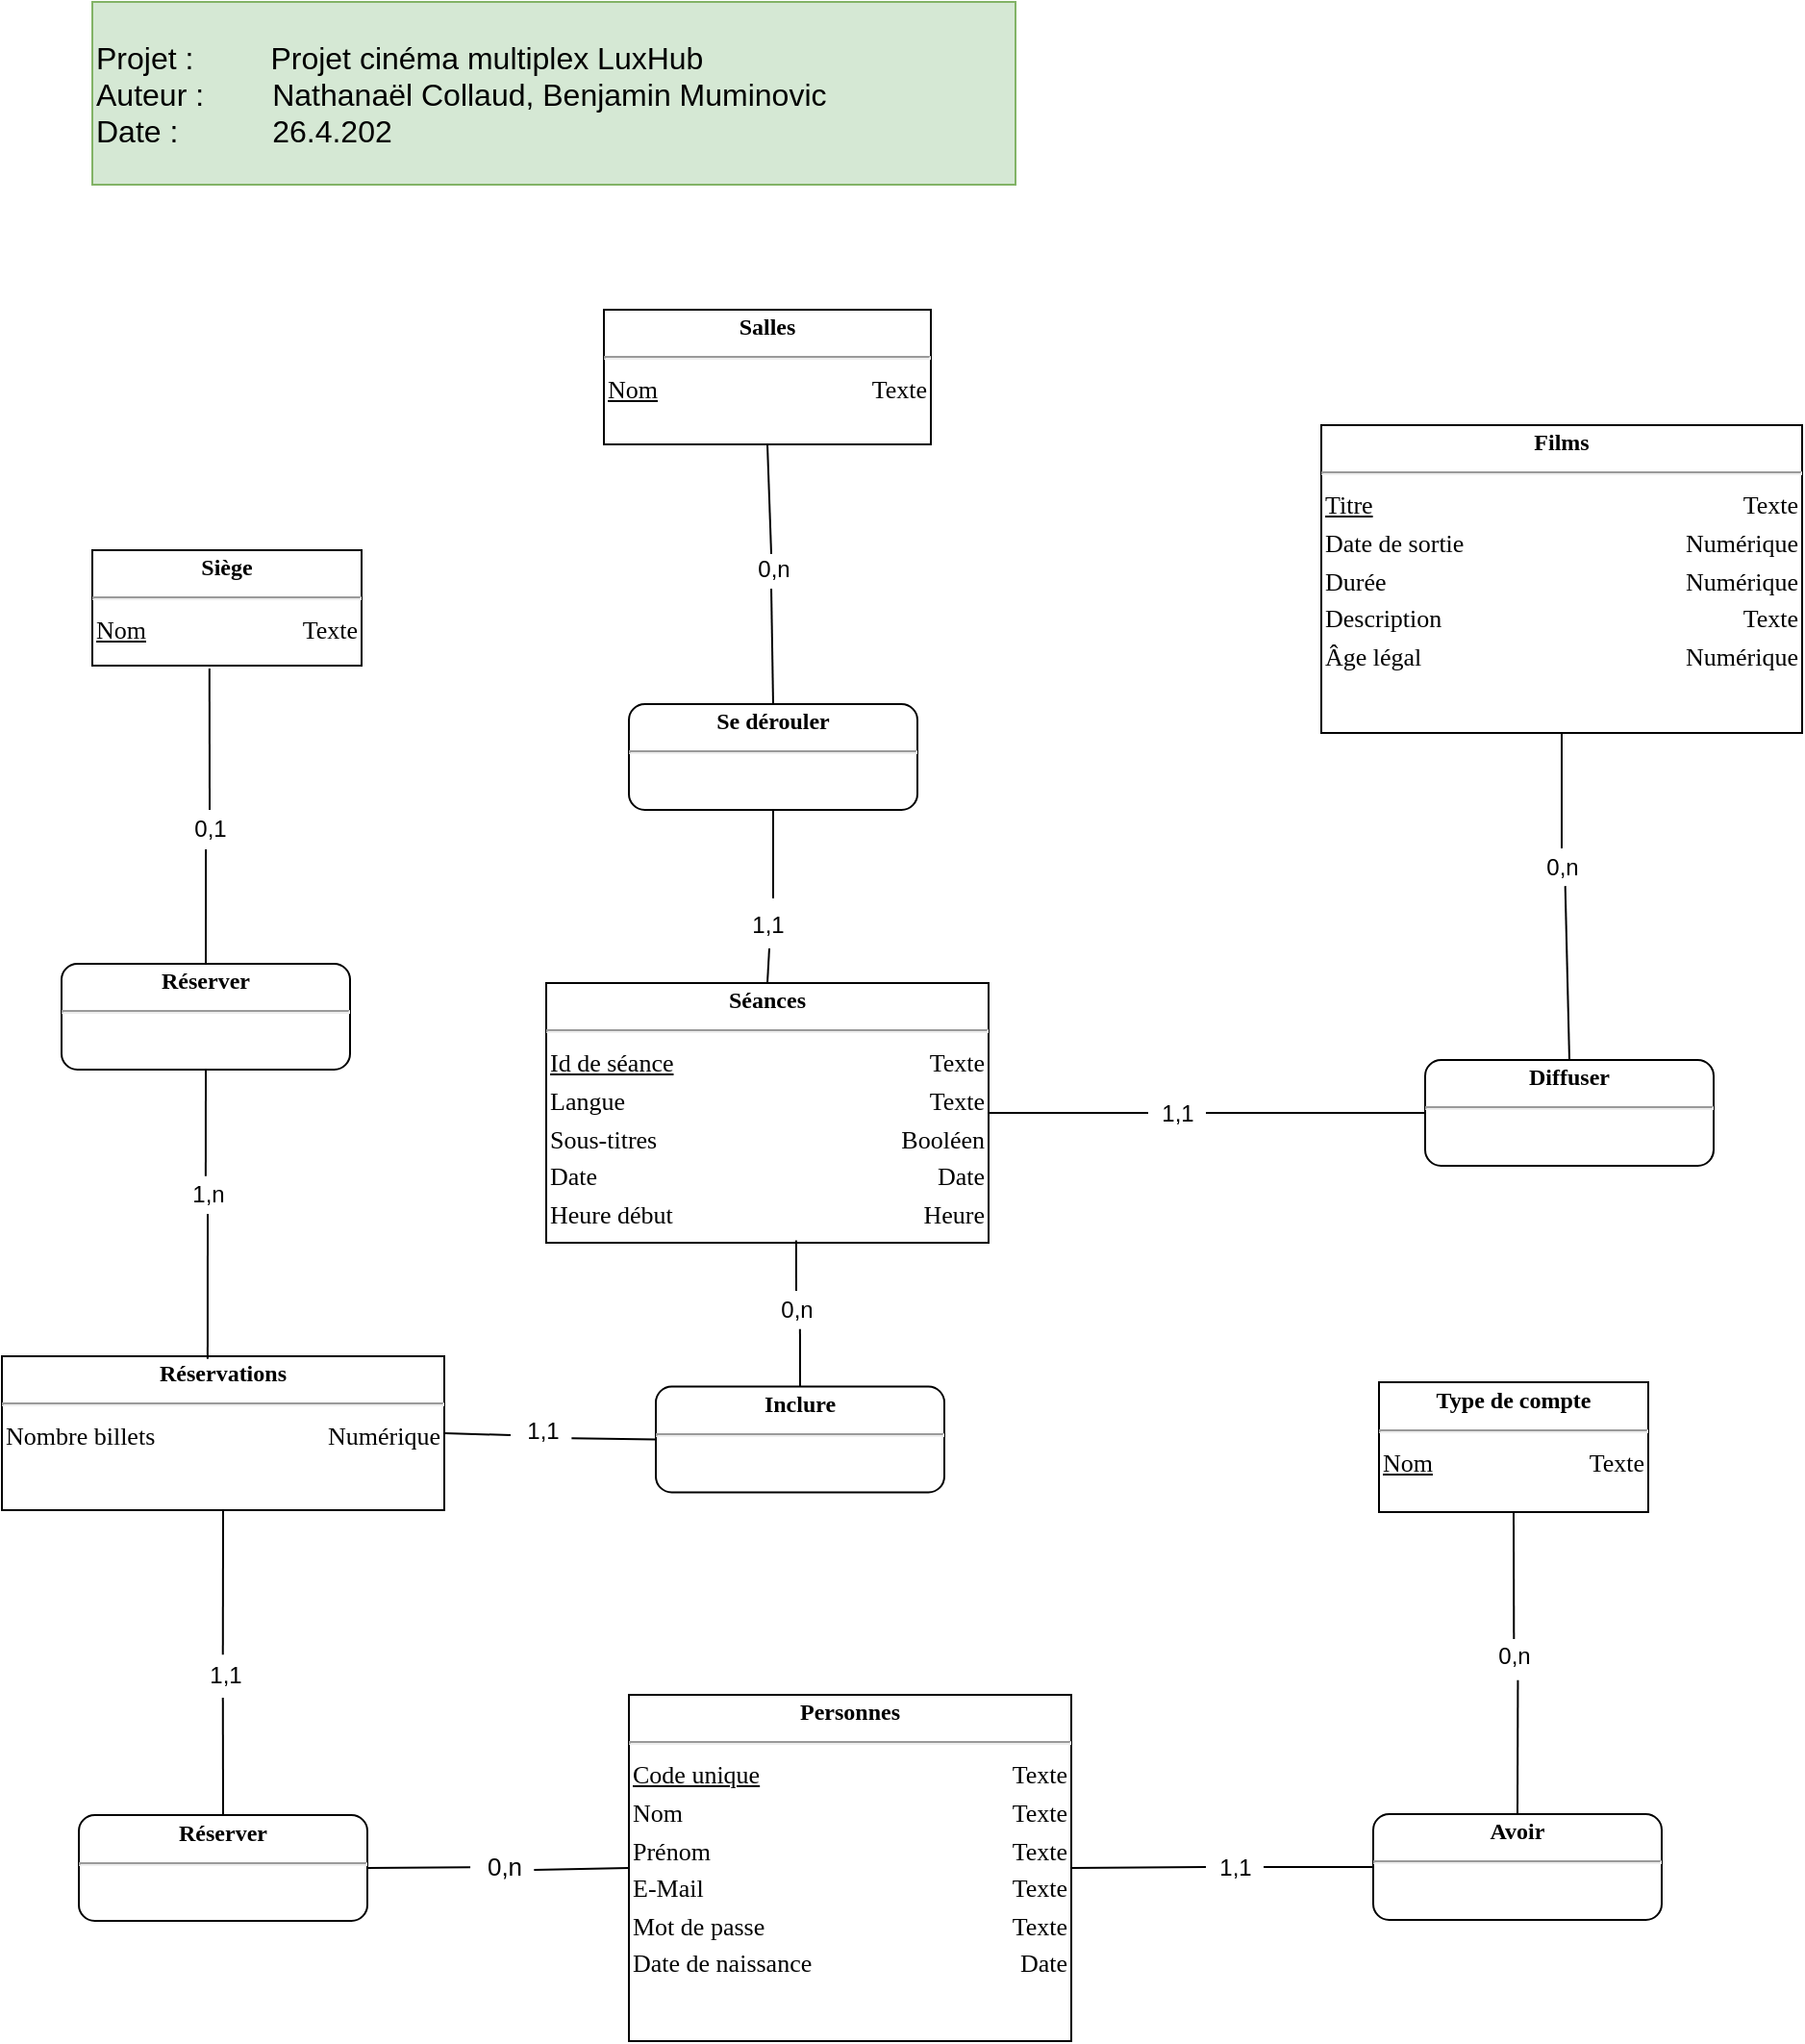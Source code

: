 <mxfile version="14.6.5" type="device"><diagram name="Page-1" id="2ca16b54-16f6-2749-3443-fa8db7711227"><mxGraphModel dx="2031" dy="1209" grid="0" gridSize="10" guides="1" tooltips="1" connect="1" arrows="1" fold="1" page="0" pageScale="1" pageWidth="1100" pageHeight="850" background="#ffffff" math="0" shadow="0"><root><mxCell id="0"/><mxCell id="1" parent="0"/><mxCell id="npQP1m-oYdjklv1HS_uw-22" value="Projet :&amp;nbsp; &amp;nbsp; &amp;nbsp; &amp;nbsp; &amp;nbsp;Projet cinéma multiplex LuxHub&lt;br&gt;&lt;span style=&quot;text-align: center&quot;&gt;Auteur :&amp;nbsp; &amp;nbsp; &amp;nbsp; &amp;nbsp; Nathanaël Collaud, Benjamin Muminovic&lt;/span&gt;&lt;br&gt;&lt;div&gt;Date :&amp;nbsp; &amp;nbsp; &amp;nbsp; &amp;nbsp; &amp;nbsp; &amp;nbsp;26.4.202&lt;/div&gt;" style="rounded=0;whiteSpace=wrap;html=1;labelBackgroundColor=none;strokeColor=#82b366;fontSize=16;align=left;fillColor=#d5e8d4;" parent="1" vertex="1"><mxGeometry x="111" y="60" width="480" height="95" as="geometry"/></mxCell><mxCell id="y3_k6lL5SO-q84q0xsFk-9" value="&lt;div style=&quot;box-sizing: border-box ; width: 100% ; padding: 2px&quot;&gt;&lt;span style=&quot;background-color: rgb(255 , 255 , 255)&quot;&gt;&lt;b&gt;Salles&lt;/b&gt;&lt;/span&gt;&lt;/div&gt;&lt;hr&gt;&lt;table style=&quot;width: 100% ; font-size: 1em&quot; cellpadding=&quot;2&quot; cellspacing=&quot;0&quot;&gt;&lt;tbody style=&quot;font-size: 13px&quot;&gt;&lt;tr&gt;&lt;td style=&quot;text-align: left&quot;&gt;&lt;u&gt;Nom&lt;/u&gt;&lt;/td&gt;&lt;td style=&quot;text-align: right&quot;&gt;Texte&lt;/td&gt;&lt;/tr&gt;&lt;/tbody&gt;&lt;/table&gt;" style="verticalAlign=top;align=center;overflow=fill;html=1;rounded=0;shadow=0;comic=0;labelBackgroundColor=none;strokeColor=#000000;strokeWidth=1;fillColor=#ffffff;fontFamily=Verdana;fontSize=12;fontColor=#000000;" parent="1" vertex="1"><mxGeometry x="377" y="220" width="170" height="70" as="geometry"/></mxCell><mxCell id="N_drdmIbZlRpYDieo-4r-4" value="" style="endArrow=none;html=1;exitX=1;exitY=0.5;exitDx=0;exitDy=0;entryX=0;entryY=0.5;entryDx=0;entryDy=0;" parent="1" source="IOePYA0oN1OY-JQut1BQ-10" target="IOePYA0oN1OY-JQut1BQ-1" edge="1"><mxGeometry width="50" height="50" relative="1" as="geometry"><mxPoint x="1230" y="325" as="sourcePoint"/><mxPoint x="930" y="142.5" as="targetPoint"/></mxGeometry></mxCell><mxCell id="IOePYA0oN1OY-JQut1BQ-1" value="&lt;div style=&quot;box-sizing: border-box ; width: 100% ; padding: 2px&quot;&gt;&lt;span style=&quot;background-color: rgb(255 , 255 , 255)&quot;&gt;&lt;b&gt;Diffuser&lt;/b&gt;&lt;/span&gt;&lt;/div&gt;&lt;hr&gt;&lt;table style=&quot;width: 100% ; font-size: 1em&quot; cellpadding=&quot;2&quot; cellspacing=&quot;0&quot;&gt;&lt;tbody&gt;&lt;tr&gt;&lt;td style=&quot;text-align: left&quot;&gt;&lt;br&gt;&lt;/td&gt;&lt;td style=&quot;text-align: right&quot;&gt;&lt;br&gt;&lt;/td&gt;&lt;/tr&gt;&lt;/tbody&gt;&lt;/table&gt;" style="verticalAlign=top;align=center;overflow=fill;html=1;rounded=1;shadow=0;comic=0;labelBackgroundColor=none;strokeColor=#000000;strokeWidth=1;fillColor=#ffffff;fontFamily=Verdana;fontSize=12;fontColor=#000000;" parent="1" vertex="1"><mxGeometry x="804" y="610" width="150" height="55" as="geometry"/></mxCell><mxCell id="IOePYA0oN1OY-JQut1BQ-10" value="1,1" style="text;html=1;align=center;verticalAlign=middle;resizable=0;points=[];autosize=1;" parent="1" vertex="1"><mxGeometry x="660" y="627.5" width="30" height="20" as="geometry"/></mxCell><mxCell id="IOePYA0oN1OY-JQut1BQ-20" value="" style="endArrow=none;html=1;exitX=1;exitY=0.5;exitDx=0;exitDy=0;entryX=0;entryY=0.5;entryDx=0;entryDy=0;" parent="1" source="q_jguiIQMxkzSHi_r5aI-1" target="IOePYA0oN1OY-JQut1BQ-10" edge="1"><mxGeometry width="50" height="50" relative="1" as="geometry"><mxPoint x="770" y="95" as="sourcePoint"/><mxPoint x="890" y="95" as="targetPoint"/></mxGeometry></mxCell><mxCell id="uqItWnH2ycCdzOdVIIUY-1" value="&lt;div style=&quot;box-sizing: border-box ; width: 100% ; padding: 2px&quot;&gt;&lt;span style=&quot;background-color: rgb(255 , 255 , 255)&quot;&gt;&lt;b&gt;Films&lt;/b&gt;&lt;/span&gt;&lt;/div&gt;&lt;hr&gt;&lt;table style=&quot;width: 100% ; font-size: 1em&quot; cellpadding=&quot;2&quot; cellspacing=&quot;0&quot;&gt;&lt;tbody style=&quot;font-size: 13px&quot;&gt;&lt;tr&gt;&lt;td style=&quot;text-align: left&quot;&gt;&lt;u&gt;Titre&lt;/u&gt;&lt;/td&gt;&lt;td style=&quot;text-align: right&quot;&gt;Texte&lt;/td&gt;&lt;/tr&gt;&lt;tr&gt;&lt;td style=&quot;text-align: left&quot;&gt;Date de sortie&lt;/td&gt;&lt;td style=&quot;text-align: right&quot;&gt;Numérique&lt;/td&gt;&lt;/tr&gt;&lt;tr&gt;&lt;td style=&quot;text-align: left&quot;&gt;Durée&lt;/td&gt;&lt;td style=&quot;text-align: right&quot;&gt;Numérique&lt;/td&gt;&lt;/tr&gt;&lt;tr&gt;&lt;td style=&quot;text-align: left&quot;&gt;Description&lt;/td&gt;&lt;td style=&quot;text-align: right&quot;&gt;Texte&lt;/td&gt;&lt;/tr&gt;&lt;tr&gt;&lt;td style=&quot;text-align: left&quot;&gt;Âge légal&lt;/td&gt;&lt;td style=&quot;text-align: right&quot;&gt;Numérique&lt;/td&gt;&lt;/tr&gt;&lt;/tbody&gt;&lt;/table&gt;" style="verticalAlign=top;align=center;overflow=fill;html=1;rounded=0;shadow=0;comic=0;labelBackgroundColor=none;strokeColor=#000000;strokeWidth=1;fillColor=#ffffff;fontFamily=Verdana;fontSize=12;fontColor=#000000;" parent="1" vertex="1"><mxGeometry x="750" y="280" width="250" height="160" as="geometry"/></mxCell><mxCell id="uqItWnH2ycCdzOdVIIUY-2" value="" style="endArrow=none;html=1;entryX=0.5;entryY=0;entryDx=0;entryDy=0;exitX=0.467;exitY=1;exitDx=0;exitDy=0;exitPerimeter=0;" parent="1" source="uqItWnH2ycCdzOdVIIUY-3" target="uqItWnH2ycCdzOdVIIUY-6" edge="1"><mxGeometry width="50" height="50" relative="1" as="geometry"><mxPoint x="910" y="155" as="sourcePoint"/><mxPoint x="1000" y="155" as="targetPoint"/></mxGeometry></mxCell><mxCell id="uqItWnH2ycCdzOdVIIUY-3" value="0,n" style="text;html=1;align=center;verticalAlign=middle;resizable=0;points=[];autosize=1;" parent="1" vertex="1"><mxGeometry x="450" y="345" width="30" height="20" as="geometry"/></mxCell><mxCell id="uqItWnH2ycCdzOdVIIUY-4" value="" style="endArrow=none;html=1;exitX=0.5;exitY=1;exitDx=0;exitDy=0;entryX=0.467;entryY=0.1;entryDx=0;entryDy=0;entryPerimeter=0;" parent="1" source="y3_k6lL5SO-q84q0xsFk-9" target="uqItWnH2ycCdzOdVIIUY-3" edge="1"><mxGeometry width="50" height="50" relative="1" as="geometry"><mxPoint x="770" y="155" as="sourcePoint"/><mxPoint x="472" y="474" as="targetPoint"/></mxGeometry></mxCell><mxCell id="uqItWnH2ycCdzOdVIIUY-5" value="&lt;div style=&quot;box-sizing: border-box ; width: 100% ; padding: 2px&quot;&gt;&lt;span style=&quot;background-color: rgb(255 , 255 , 255)&quot;&gt;&lt;b&gt;Siège&lt;/b&gt;&lt;/span&gt;&lt;/div&gt;&lt;hr&gt;&lt;table style=&quot;width: 100% ; font-size: 1em&quot; cellpadding=&quot;2&quot; cellspacing=&quot;0&quot;&gt;&lt;tbody style=&quot;font-size: 13px&quot;&gt;&lt;tr&gt;&lt;td style=&quot;text-align: left&quot;&gt;&lt;u&gt;Nom&lt;/u&gt;&lt;/td&gt;&lt;td style=&quot;text-align: right&quot;&gt;Texte&lt;/td&gt;&lt;/tr&gt;&lt;/tbody&gt;&lt;/table&gt;" style="verticalAlign=top;align=center;overflow=fill;html=1;rounded=0;shadow=0;comic=0;labelBackgroundColor=none;strokeColor=#000000;strokeWidth=1;fillColor=#ffffff;fontFamily=Verdana;fontSize=12;fontColor=#000000;" parent="1" vertex="1"><mxGeometry x="111" y="345" width="140" height="60" as="geometry"/></mxCell><mxCell id="uqItWnH2ycCdzOdVIIUY-6" value="&lt;div style=&quot;box-sizing: border-box ; width: 100% ; padding: 2px&quot;&gt;&lt;span style=&quot;background-color: rgb(255 , 255 , 255)&quot;&gt;&lt;b&gt;Se dérouler&lt;/b&gt;&lt;/span&gt;&lt;/div&gt;&lt;hr&gt;&lt;table style=&quot;width: 100% ; font-size: 1em&quot; cellpadding=&quot;2&quot; cellspacing=&quot;0&quot;&gt;&lt;tbody&gt;&lt;tr&gt;&lt;td style=&quot;text-align: left&quot;&gt;&lt;br&gt;&lt;/td&gt;&lt;td style=&quot;text-align: right&quot;&gt;&lt;br&gt;&lt;/td&gt;&lt;/tr&gt;&lt;/tbody&gt;&lt;/table&gt;" style="verticalAlign=top;align=center;overflow=fill;html=1;rounded=1;shadow=0;comic=0;labelBackgroundColor=none;strokeColor=#000000;strokeWidth=1;fillColor=#ffffff;fontFamily=Verdana;fontSize=12;fontColor=#000000;" parent="1" vertex="1"><mxGeometry x="390" y="425" width="150" height="55" as="geometry"/></mxCell><mxCell id="uqItWnH2ycCdzOdVIIUY-7" style="edgeStyle=orthogonalEdgeStyle;rounded=0;orthogonalLoop=1;jettySize=auto;html=1;exitX=0.5;exitY=1;exitDx=0;exitDy=0;" parent="1" source="uqItWnH2ycCdzOdVIIUY-6" target="uqItWnH2ycCdzOdVIIUY-6" edge="1"><mxGeometry relative="1" as="geometry"/></mxCell><mxCell id="uqItWnH2ycCdzOdVIIUY-8" value="" style="endArrow=none;html=1;exitX=0.533;exitY=1.1;exitDx=0;exitDy=0;entryX=0.5;entryY=0;entryDx=0;entryDy=0;exitPerimeter=0;" parent="1" source="uqItWnH2ycCdzOdVIIUY-9" target="q_jguiIQMxkzSHi_r5aI-1" edge="1"><mxGeometry width="50" height="50" relative="1" as="geometry"><mxPoint x="1145" y="580" as="sourcePoint"/><mxPoint x="655" y="575" as="targetPoint"/></mxGeometry></mxCell><mxCell id="uqItWnH2ycCdzOdVIIUY-9" value="1,1" style="text;html=1;align=center;verticalAlign=middle;resizable=0;points=[];autosize=1;" parent="1" vertex="1"><mxGeometry x="447" y="530" width="30" height="20" as="geometry"/></mxCell><mxCell id="uqItWnH2ycCdzOdVIIUY-10" value="" style="endArrow=none;html=1;entryX=0.6;entryY=-0.2;entryDx=0;entryDy=0;exitX=0.5;exitY=1;exitDx=0;exitDy=0;entryPerimeter=0;" parent="1" source="uqItWnH2ycCdzOdVIIUY-6" target="uqItWnH2ycCdzOdVIIUY-9" edge="1"><mxGeometry width="50" height="50" relative="1" as="geometry"><mxPoint x="550" y="578" as="sourcePoint"/><mxPoint x="805" y="350" as="targetPoint"/></mxGeometry></mxCell><mxCell id="uqItWnH2ycCdzOdVIIUY-11" value="" style="endArrow=none;html=1;entryX=0.5;entryY=1;entryDx=0;entryDy=0;" parent="1" source="uqItWnH2ycCdzOdVIIUY-12" target="uqItWnH2ycCdzOdVIIUY-1" edge="1"><mxGeometry width="50" height="50" relative="1" as="geometry"><mxPoint x="1250" y="345" as="sourcePoint"/><mxPoint x="990" y="335" as="targetPoint"/></mxGeometry></mxCell><mxCell id="uqItWnH2ycCdzOdVIIUY-12" value="0,n" style="text;html=1;align=center;verticalAlign=middle;resizable=0;points=[];autosize=1;" parent="1" vertex="1"><mxGeometry x="860" y="500" width="30" height="20" as="geometry"/></mxCell><mxCell id="uqItWnH2ycCdzOdVIIUY-14" value="" style="endArrow=none;html=1;exitX=0.5;exitY=0;exitDx=0;exitDy=0;entryX=0.561;entryY=0.978;entryDx=0;entryDy=0;entryPerimeter=0;" parent="1" source="IOePYA0oN1OY-JQut1BQ-1" target="uqItWnH2ycCdzOdVIIUY-12" edge="1"><mxGeometry width="50" height="50" relative="1" as="geometry"><mxPoint x="1027.286" y="415" as="sourcePoint"/><mxPoint x="990" y="665" as="targetPoint"/></mxGeometry></mxCell><mxCell id="q_jguiIQMxkzSHi_r5aI-1" value="&lt;div style=&quot;box-sizing: border-box ; width: 100% ; padding: 2px&quot;&gt;&lt;span style=&quot;background-color: rgb(255 , 255 , 255)&quot;&gt;&lt;b&gt;Séances&lt;/b&gt;&lt;/span&gt;&lt;/div&gt;&lt;hr&gt;&lt;table style=&quot;width: 100% ; font-size: 1em&quot; cellpadding=&quot;2&quot; cellspacing=&quot;0&quot;&gt;&lt;tbody style=&quot;font-size: 13px&quot;&gt;&lt;tr&gt;&lt;td style=&quot;text-align: left&quot;&gt;&lt;u&gt;Id de séance&lt;/u&gt;&lt;/td&gt;&lt;td style=&quot;text-align: right&quot;&gt;Texte&lt;/td&gt;&lt;/tr&gt;&lt;tr&gt;&lt;td style=&quot;text-align: left&quot;&gt;Langue&lt;/td&gt;&lt;td style=&quot;text-align: right&quot;&gt;Texte&lt;/td&gt;&lt;/tr&gt;&lt;tr&gt;&lt;td style=&quot;text-align: left&quot;&gt;Sous-titres&lt;/td&gt;&lt;td style=&quot;text-align: right&quot;&gt;Booléen&lt;/td&gt;&lt;/tr&gt;&lt;tr&gt;&lt;td style=&quot;text-align: left&quot;&gt;Date&lt;/td&gt;&lt;td style=&quot;text-align: right&quot;&gt;Date&lt;/td&gt;&lt;/tr&gt;&lt;tr&gt;&lt;td style=&quot;text-align: left&quot;&gt;Heure début&lt;br&gt;&lt;/td&gt;&lt;td style=&quot;text-align: right&quot;&gt;Heure&lt;/td&gt;&lt;/tr&gt;&lt;/tbody&gt;&lt;/table&gt;" style="verticalAlign=top;align=center;overflow=fill;html=1;rounded=0;shadow=0;comic=0;labelBackgroundColor=none;strokeColor=#000000;strokeWidth=1;fillColor=#ffffff;fontFamily=Verdana;fontSize=12;fontColor=#000000;" parent="1" vertex="1"><mxGeometry x="347" y="570" width="230" height="135" as="geometry"/></mxCell><mxCell id="q_jguiIQMxkzSHi_r5aI-2" value="&lt;div style=&quot;box-sizing: border-box ; width: 100% ; padding: 2px&quot;&gt;&lt;span style=&quot;background-color: rgb(255 , 255 , 255)&quot;&gt;&lt;b&gt;Type de compte&lt;/b&gt;&lt;/span&gt;&lt;/div&gt;&lt;hr&gt;&lt;table style=&quot;width: 100% ; font-size: 1em&quot; cellpadding=&quot;2&quot; cellspacing=&quot;0&quot;&gt;&lt;tbody style=&quot;font-size: 13px&quot;&gt;&lt;tr&gt;&lt;td style=&quot;text-align: left&quot;&gt;&lt;u&gt;Nom&lt;/u&gt;&lt;/td&gt;&lt;td style=&quot;text-align: right&quot;&gt;Texte&lt;/td&gt;&lt;/tr&gt;&lt;/tbody&gt;&lt;/table&gt;" style="verticalAlign=top;align=center;overflow=fill;html=1;rounded=0;shadow=0;comic=0;labelBackgroundColor=none;strokeColor=#000000;strokeWidth=1;fillColor=#ffffff;fontFamily=Verdana;fontSize=12;fontColor=#000000;" parent="1" vertex="1"><mxGeometry x="780" y="777.5" width="140" height="67.5" as="geometry"/></mxCell><mxCell id="q_jguiIQMxkzSHi_r5aI-3" value="&lt;div style=&quot;box-sizing: border-box ; width: 100% ; padding: 2px&quot;&gt;&lt;span style=&quot;background-color: rgb(255 , 255 , 255)&quot;&gt;&lt;b&gt;Personnes&lt;/b&gt;&lt;/span&gt;&lt;/div&gt;&lt;hr&gt;&lt;table style=&quot;width: 100% ; font-size: 1em&quot; cellpadding=&quot;2&quot; cellspacing=&quot;0&quot;&gt;&lt;tbody style=&quot;font-size: 13px&quot;&gt;&lt;tr&gt;&lt;td style=&quot;text-align: left&quot;&gt;&lt;u&gt;Code unique&lt;/u&gt;&lt;/td&gt;&lt;td style=&quot;text-align: right&quot;&gt;Texte&lt;/td&gt;&lt;/tr&gt;&lt;tr&gt;&lt;td style=&quot;text-align: left&quot;&gt;Nom&lt;/td&gt;&lt;td style=&quot;text-align: right&quot;&gt;Texte&lt;/td&gt;&lt;/tr&gt;&lt;tr&gt;&lt;td style=&quot;text-align: left&quot;&gt;Prénom&lt;br&gt;&lt;/td&gt;&lt;td style=&quot;text-align: right&quot;&gt;Texte&lt;/td&gt;&lt;/tr&gt;&lt;tr&gt;&lt;td style=&quot;text-align: left&quot;&gt;E-Mail&lt;/td&gt;&lt;td style=&quot;text-align: right&quot;&gt;&lt;span&gt;Texte&lt;/span&gt;&lt;br&gt;&lt;/td&gt;&lt;/tr&gt;&lt;tr&gt;&lt;td style=&quot;text-align: left&quot;&gt;Mot de passe&lt;/td&gt;&lt;td style=&quot;text-align: right&quot;&gt;&lt;span&gt;Texte&lt;/span&gt;&lt;br&gt;&lt;/td&gt;&lt;/tr&gt;&lt;tr&gt;&lt;td style=&quot;text-align: left&quot;&gt;Date de naissance&lt;/td&gt;&lt;td style=&quot;text-align: right&quot;&gt;Date&lt;/td&gt;&lt;/tr&gt;&lt;/tbody&gt;&lt;/table&gt;" style="verticalAlign=top;align=center;overflow=fill;html=1;rounded=0;shadow=0;comic=0;labelBackgroundColor=none;strokeColor=#000000;strokeWidth=1;fillColor=#ffffff;fontFamily=Verdana;fontSize=12;fontColor=#000000;" parent="1" vertex="1"><mxGeometry x="390" y="940" width="230" height="180" as="geometry"/></mxCell><mxCell id="q_jguiIQMxkzSHi_r5aI-4" value="&lt;div style=&quot;box-sizing: border-box ; width: 100% ; padding: 2px&quot;&gt;&lt;span style=&quot;background-color: rgb(255 , 255 , 255)&quot;&gt;&lt;b&gt;Réservations&lt;/b&gt;&lt;/span&gt;&lt;/div&gt;&lt;hr&gt;&lt;table style=&quot;width: 100% ; font-size: 1em&quot; cellpadding=&quot;2&quot; cellspacing=&quot;0&quot;&gt;&lt;tbody style=&quot;font-size: 13px&quot;&gt;&lt;tr&gt;&lt;td style=&quot;text-align: left&quot;&gt;Nombre billets&lt;br&gt;&lt;/td&gt;&lt;td style=&quot;text-align: right&quot;&gt;Numérique&lt;/td&gt;&lt;/tr&gt;&lt;/tbody&gt;&lt;/table&gt;" style="verticalAlign=top;align=center;overflow=fill;html=1;rounded=0;shadow=0;comic=0;labelBackgroundColor=none;strokeColor=#000000;strokeWidth=1;fillColor=#ffffff;fontFamily=Verdana;fontSize=12;fontColor=#000000;" parent="1" vertex="1"><mxGeometry x="64" y="764" width="230" height="80" as="geometry"/></mxCell><mxCell id="q_jguiIQMxkzSHi_r5aI-5" value="&lt;div style=&quot;box-sizing: border-box ; width: 100% ; padding: 2px&quot;&gt;&lt;span style=&quot;background-color: rgb(255 , 255 , 255)&quot;&gt;&lt;b&gt;Réserver&lt;/b&gt;&lt;/span&gt;&lt;/div&gt;&lt;hr&gt;&lt;table style=&quot;width: 100% ; font-size: 1em&quot; cellpadding=&quot;2&quot; cellspacing=&quot;0&quot;&gt;&lt;tbody&gt;&lt;tr&gt;&lt;td style=&quot;text-align: left&quot;&gt;&lt;br&gt;&lt;/td&gt;&lt;td style=&quot;text-align: right&quot;&gt;&lt;br&gt;&lt;/td&gt;&lt;/tr&gt;&lt;/tbody&gt;&lt;/table&gt;" style="verticalAlign=top;align=center;overflow=fill;html=1;rounded=1;shadow=0;comic=0;labelBackgroundColor=none;strokeColor=#000000;strokeWidth=1;fillColor=#ffffff;fontFamily=Verdana;fontSize=12;fontColor=#000000;" parent="1" vertex="1"><mxGeometry x="104" y="1002.5" width="150" height="55" as="geometry"/></mxCell><mxCell id="q_jguiIQMxkzSHi_r5aI-6" value="&lt;div style=&quot;box-sizing: border-box ; width: 100% ; padding: 2px&quot;&gt;&lt;span style=&quot;background-color: rgb(255 , 255 , 255)&quot;&gt;&lt;b&gt;Avoir&lt;/b&gt;&lt;/span&gt;&lt;/div&gt;&lt;hr&gt;&lt;table style=&quot;width: 100% ; font-size: 1em&quot; cellpadding=&quot;2&quot; cellspacing=&quot;0&quot;&gt;&lt;tbody&gt;&lt;tr&gt;&lt;td style=&quot;text-align: left&quot;&gt;&lt;br&gt;&lt;/td&gt;&lt;td style=&quot;text-align: right&quot;&gt;&lt;br&gt;&lt;/td&gt;&lt;/tr&gt;&lt;/tbody&gt;&lt;/table&gt;" style="verticalAlign=top;align=center;overflow=fill;html=1;rounded=1;shadow=0;comic=0;labelBackgroundColor=none;strokeColor=#000000;strokeWidth=1;fillColor=#ffffff;fontFamily=Verdana;fontSize=12;fontColor=#000000;" parent="1" vertex="1"><mxGeometry x="777" y="1002" width="150" height="55" as="geometry"/></mxCell><mxCell id="q_jguiIQMxkzSHi_r5aI-7" value="" style="endArrow=none;html=1;exitX=0.463;exitY=1.074;exitDx=0;exitDy=0;entryX=0.5;entryY=0;entryDx=0;entryDy=0;startArrow=none;exitPerimeter=0;" parent="1" source="q_jguiIQMxkzSHi_r5aI-19" target="q_jguiIQMxkzSHi_r5aI-5" edge="1"><mxGeometry width="50" height="50" relative="1" as="geometry"><mxPoint x="430" y="840" as="sourcePoint"/><mxPoint x="520" y="840" as="targetPoint"/></mxGeometry></mxCell><mxCell id="q_jguiIQMxkzSHi_r5aI-8" value="" style="endArrow=none;html=1;exitX=-0.082;exitY=0.529;exitDx=0;exitDy=0;entryX=1;entryY=0.5;entryDx=0;entryDy=0;startArrow=none;exitPerimeter=0;" parent="1" source="q_jguiIQMxkzSHi_r5aI-17" target="q_jguiIQMxkzSHi_r5aI-5" edge="1"><mxGeometry width="50" height="50" relative="1" as="geometry"><mxPoint x="440" y="850" as="sourcePoint"/><mxPoint x="530" y="850" as="targetPoint"/></mxGeometry></mxCell><mxCell id="q_jguiIQMxkzSHi_r5aI-9" value="" style="endArrow=none;html=1;exitX=0;exitY=0.5;exitDx=0;exitDy=0;entryX=1;entryY=0.5;entryDx=0;entryDy=0;startArrow=none;" parent="1" source="q_jguiIQMxkzSHi_r5aI-34" target="q_jguiIQMxkzSHi_r5aI-3" edge="1"><mxGeometry width="50" height="50" relative="1" as="geometry"><mxPoint x="450" y="860" as="sourcePoint"/><mxPoint x="300" y="1180" as="targetPoint"/></mxGeometry></mxCell><mxCell id="q_jguiIQMxkzSHi_r5aI-10" value="" style="endArrow=none;html=1;entryX=0.5;entryY=0;entryDx=0;entryDy=0;startArrow=none;exitX=0.574;exitY=1.12;exitDx=0;exitDy=0;exitPerimeter=0;" parent="1" source="q_jguiIQMxkzSHi_r5aI-32" target="q_jguiIQMxkzSHi_r5aI-6" edge="1"><mxGeometry width="50" height="50" relative="1" as="geometry"><mxPoint x="820" y="958" as="sourcePoint"/><mxPoint x="550" y="870" as="targetPoint"/></mxGeometry></mxCell><mxCell id="q_jguiIQMxkzSHi_r5aI-11" value="&lt;div style=&quot;box-sizing: border-box ; width: 100% ; padding: 2px&quot;&gt;&lt;span style=&quot;background-color: rgb(255 , 255 , 255)&quot;&gt;&lt;b&gt;Réserver&lt;/b&gt;&lt;/span&gt;&lt;/div&gt;&lt;hr&gt;&lt;table style=&quot;width: 100% ; font-size: 1em&quot; cellpadding=&quot;2&quot; cellspacing=&quot;0&quot;&gt;&lt;tbody&gt;&lt;tr&gt;&lt;td style=&quot;text-align: left&quot;&gt;&lt;br&gt;&lt;/td&gt;&lt;td style=&quot;text-align: right&quot;&gt;&lt;br&gt;&lt;/td&gt;&lt;/tr&gt;&lt;/tbody&gt;&lt;/table&gt;" style="verticalAlign=top;align=center;overflow=fill;html=1;rounded=1;shadow=0;comic=0;labelBackgroundColor=none;strokeColor=#000000;strokeWidth=1;fillColor=#ffffff;fontFamily=Verdana;fontSize=12;fontColor=#000000;" parent="1" vertex="1"><mxGeometry x="95" y="560" width="150" height="55" as="geometry"/></mxCell><mxCell id="q_jguiIQMxkzSHi_r5aI-12" value="" style="endArrow=none;html=1;exitX=0.465;exitY=0.017;exitDx=0;exitDy=0;entryX=0.5;entryY=1;entryDx=0;entryDy=0;exitPerimeter=0;startArrow=none;" parent="1" source="q_jguiIQMxkzSHi_r5aI-36" target="q_jguiIQMxkzSHi_r5aI-11" edge="1"><mxGeometry width="50" height="50" relative="1" as="geometry"><mxPoint x="580" y="680" as="sourcePoint"/><mxPoint x="670" y="680" as="targetPoint"/></mxGeometry></mxCell><mxCell id="q_jguiIQMxkzSHi_r5aI-13" value="" style="endArrow=none;html=1;exitX=0.435;exitY=1.025;exitDx=0;exitDy=0;entryX=0.5;entryY=0;entryDx=0;entryDy=0;exitPerimeter=0;startArrow=none;" parent="1" source="q_jguiIQMxkzSHi_r5aI-37" target="q_jguiIQMxkzSHi_r5aI-11" edge="1"><mxGeometry width="50" height="50" relative="1" as="geometry"><mxPoint x="610" y="680" as="sourcePoint"/><mxPoint x="700" y="680" as="targetPoint"/></mxGeometry></mxCell><mxCell id="q_jguiIQMxkzSHi_r5aI-17" value="0,n" style="text;html=1;align=center;verticalAlign=middle;resizable=0;points=[];autosize=1;strokeColor=none;fontSize=13;" parent="1" vertex="1"><mxGeometry x="310" y="1019" width="30" height="20" as="geometry"/></mxCell><mxCell id="q_jguiIQMxkzSHi_r5aI-18" value="" style="endArrow=none;html=1;exitX=0;exitY=0.5;exitDx=0;exitDy=0;entryX=1.022;entryY=0.598;entryDx=0;entryDy=0;entryPerimeter=0;" parent="1" source="q_jguiIQMxkzSHi_r5aI-3" target="q_jguiIQMxkzSHi_r5aI-17" edge="1"><mxGeometry width="50" height="50" relative="1" as="geometry"><mxPoint x="735" y="1150" as="sourcePoint"/><mxPoint x="735" y="1042.5" as="targetPoint"/></mxGeometry></mxCell><mxCell id="q_jguiIQMxkzSHi_r5aI-19" value="1,1" style="text;html=1;align=center;verticalAlign=middle;resizable=0;points=[];autosize=1;strokeWidth=1;" parent="1" vertex="1"><mxGeometry x="165" y="920" width="30" height="20" as="geometry"/></mxCell><mxCell id="q_jguiIQMxkzSHi_r5aI-20" value="" style="endArrow=none;html=1;exitX=0.5;exitY=1;exitDx=0;exitDy=0;entryX=0.463;entryY=-0.044;entryDx=0;entryDy=0;entryPerimeter=0;" parent="1" source="q_jguiIQMxkzSHi_r5aI-4" target="q_jguiIQMxkzSHi_r5aI-19" edge="1"><mxGeometry width="50" height="50" relative="1" as="geometry"><mxPoint x="410" y="1015" as="sourcePoint"/><mxPoint x="660" y="1015" as="targetPoint"/><Array as="points"/></mxGeometry></mxCell><mxCell id="q_jguiIQMxkzSHi_r5aI-21" value="&lt;div style=&quot;box-sizing: border-box ; width: 100% ; padding: 2px&quot;&gt;&lt;span style=&quot;background-color: rgb(255 , 255 , 255)&quot;&gt;&lt;b&gt;Inclure&lt;/b&gt;&lt;/span&gt;&lt;/div&gt;&lt;hr&gt;&lt;table style=&quot;width: 100% ; font-size: 1em&quot; cellpadding=&quot;2&quot; cellspacing=&quot;0&quot;&gt;&lt;tbody&gt;&lt;tr&gt;&lt;td style=&quot;text-align: left&quot;&gt;&lt;br&gt;&lt;/td&gt;&lt;td style=&quot;text-align: right&quot;&gt;&lt;br&gt;&lt;/td&gt;&lt;/tr&gt;&lt;/tbody&gt;&lt;/table&gt;" style="verticalAlign=top;align=center;overflow=fill;html=1;rounded=1;shadow=0;comic=0;labelBackgroundColor=none;strokeColor=#000000;strokeWidth=1;fillColor=#ffffff;fontFamily=Verdana;fontSize=12;fontColor=#000000;" parent="1" vertex="1"><mxGeometry x="404" y="779.75" width="150" height="55" as="geometry"/></mxCell><mxCell id="q_jguiIQMxkzSHi_r5aI-24" value="" style="endArrow=none;html=1;exitX=1.006;exitY=0.683;exitDx=0;exitDy=0;entryX=0;entryY=0.5;entryDx=0;entryDy=0;startArrow=none;exitPerimeter=0;" parent="1" source="q_jguiIQMxkzSHi_r5aI-28" target="q_jguiIQMxkzSHi_r5aI-21" edge="1"><mxGeometry width="50" height="50" relative="1" as="geometry"><mxPoint x="468.68" y="980" as="sourcePoint"/><mxPoint x="250" y="980" as="targetPoint"/></mxGeometry></mxCell><mxCell id="q_jguiIQMxkzSHi_r5aI-25" value="" style="endArrow=none;html=1;exitX=0.565;exitY=0.991;exitDx=0;exitDy=0;entryX=0.5;entryY=0;entryDx=0;entryDy=0;startArrow=none;exitPerimeter=0;" parent="1" source="q_jguiIQMxkzSHi_r5aI-30" target="q_jguiIQMxkzSHi_r5aI-21" edge="1"><mxGeometry width="50" height="50" relative="1" as="geometry"><mxPoint x="478.68" y="990" as="sourcePoint"/><mxPoint x="260" y="990" as="targetPoint"/></mxGeometry></mxCell><mxCell id="q_jguiIQMxkzSHi_r5aI-28" value="1,1" style="text;html=1;align=center;verticalAlign=middle;resizable=0;points=[];autosize=1;strokeWidth=1;" parent="1" vertex="1"><mxGeometry x="330" y="793" width="30" height="20" as="geometry"/></mxCell><mxCell id="q_jguiIQMxkzSHi_r5aI-29" value="" style="endArrow=none;html=1;exitX=1;exitY=0.5;exitDx=0;exitDy=0;entryX=-0.05;entryY=0.6;entryDx=0;entryDy=0;startArrow=none;entryPerimeter=0;" parent="1" source="q_jguiIQMxkzSHi_r5aI-4" target="q_jguiIQMxkzSHi_r5aI-28" edge="1"><mxGeometry width="50" height="50" relative="1" as="geometry"><mxPoint x="730" y="837.5" as="sourcePoint"/><mxPoint x="552" y="837.5" as="targetPoint"/></mxGeometry></mxCell><mxCell id="q_jguiIQMxkzSHi_r5aI-30" value="0,n" style="text;html=1;align=center;verticalAlign=middle;resizable=0;points=[];autosize=1;strokeWidth=1;" parent="1" vertex="1"><mxGeometry x="462" y="730" width="30" height="20" as="geometry"/></mxCell><mxCell id="q_jguiIQMxkzSHi_r5aI-31" value="" style="endArrow=none;html=1;exitX=0.565;exitY=0.991;exitDx=0;exitDy=0;entryX=0.5;entryY=0;entryDx=0;entryDy=0;startArrow=none;exitPerimeter=0;" parent="1" source="q_jguiIQMxkzSHi_r5aI-1" target="q_jguiIQMxkzSHi_r5aI-30" edge="1"><mxGeometry width="50" height="50" relative="1" as="geometry"><mxPoint x="476.95" y="724.01" as="sourcePoint"/><mxPoint x="477" y="810" as="targetPoint"/></mxGeometry></mxCell><mxCell id="q_jguiIQMxkzSHi_r5aI-32" value="0,n" style="text;html=1;align=center;verticalAlign=middle;resizable=0;points=[];autosize=1;strokeWidth=1;" parent="1" vertex="1"><mxGeometry x="835" y="910" width="30" height="20" as="geometry"/></mxCell><mxCell id="q_jguiIQMxkzSHi_r5aI-33" value="" style="endArrow=none;html=1;exitX=0.5;exitY=1;exitDx=0;exitDy=0;entryX=0.505;entryY=0.051;entryDx=0;entryDy=0;entryPerimeter=0;" parent="1" source="q_jguiIQMxkzSHi_r5aI-2" target="q_jguiIQMxkzSHi_r5aI-32" edge="1"><mxGeometry width="50" height="50" relative="1" as="geometry"><mxPoint x="804" y="1175" as="sourcePoint"/><mxPoint x="577" y="1175" as="targetPoint"/></mxGeometry></mxCell><mxCell id="q_jguiIQMxkzSHi_r5aI-34" value="1,1" style="text;html=1;align=center;verticalAlign=middle;resizable=0;points=[];autosize=1;strokeWidth=1;" parent="1" vertex="1"><mxGeometry x="690" y="1019.5" width="30" height="20" as="geometry"/></mxCell><mxCell id="q_jguiIQMxkzSHi_r5aI-35" value="" style="endArrow=none;html=1;exitX=0;exitY=0.5;exitDx=0;exitDy=0;entryX=1;entryY=0.5;entryDx=0;entryDy=0;" parent="1" source="q_jguiIQMxkzSHi_r5aI-6" target="q_jguiIQMxkzSHi_r5aI-34" edge="1"><mxGeometry width="50" height="50" relative="1" as="geometry"><mxPoint x="427" y="1175" as="sourcePoint"/><mxPoint x="281" y="1175" as="targetPoint"/></mxGeometry></mxCell><mxCell id="q_jguiIQMxkzSHi_r5aI-37" value="0,1" style="text;html=1;align=center;verticalAlign=middle;resizable=0;points=[];autosize=1;strokeWidth=1;" parent="1" vertex="1"><mxGeometry x="157" y="480" width="30" height="20" as="geometry"/></mxCell><mxCell id="q_jguiIQMxkzSHi_r5aI-38" value="" style="endArrow=none;html=1;exitX=0.435;exitY=1.025;exitDx=0;exitDy=0;entryX=0.5;entryY=0;entryDx=0;entryDy=0;exitPerimeter=0;" parent="1" source="uqItWnH2ycCdzOdVIIUY-5" target="q_jguiIQMxkzSHi_r5aI-37" edge="1"><mxGeometry width="50" height="50" relative="1" as="geometry"><mxPoint x="170.9" y="406.5" as="sourcePoint"/><mxPoint x="175" y="560" as="targetPoint"/></mxGeometry></mxCell><mxCell id="q_jguiIQMxkzSHi_r5aI-36" value="1,n" style="text;html=1;align=center;verticalAlign=middle;resizable=0;points=[];autosize=1;strokeWidth=1;" parent="1" vertex="1"><mxGeometry x="156" y="670" width="30" height="20" as="geometry"/></mxCell><mxCell id="q_jguiIQMxkzSHi_r5aI-39" value="" style="endArrow=none;html=1;exitX=0.465;exitY=0.017;exitDx=0;exitDy=0;entryX=0.5;entryY=1;entryDx=0;entryDy=0;exitPerimeter=0;" parent="1" source="q_jguiIQMxkzSHi_r5aI-4" target="q_jguiIQMxkzSHi_r5aI-36" edge="1"><mxGeometry width="50" height="50" relative="1" as="geometry"><mxPoint x="176.95" y="741.87" as="sourcePoint"/><mxPoint x="175" y="615" as="targetPoint"/></mxGeometry></mxCell></root></mxGraphModel></diagram></mxfile>